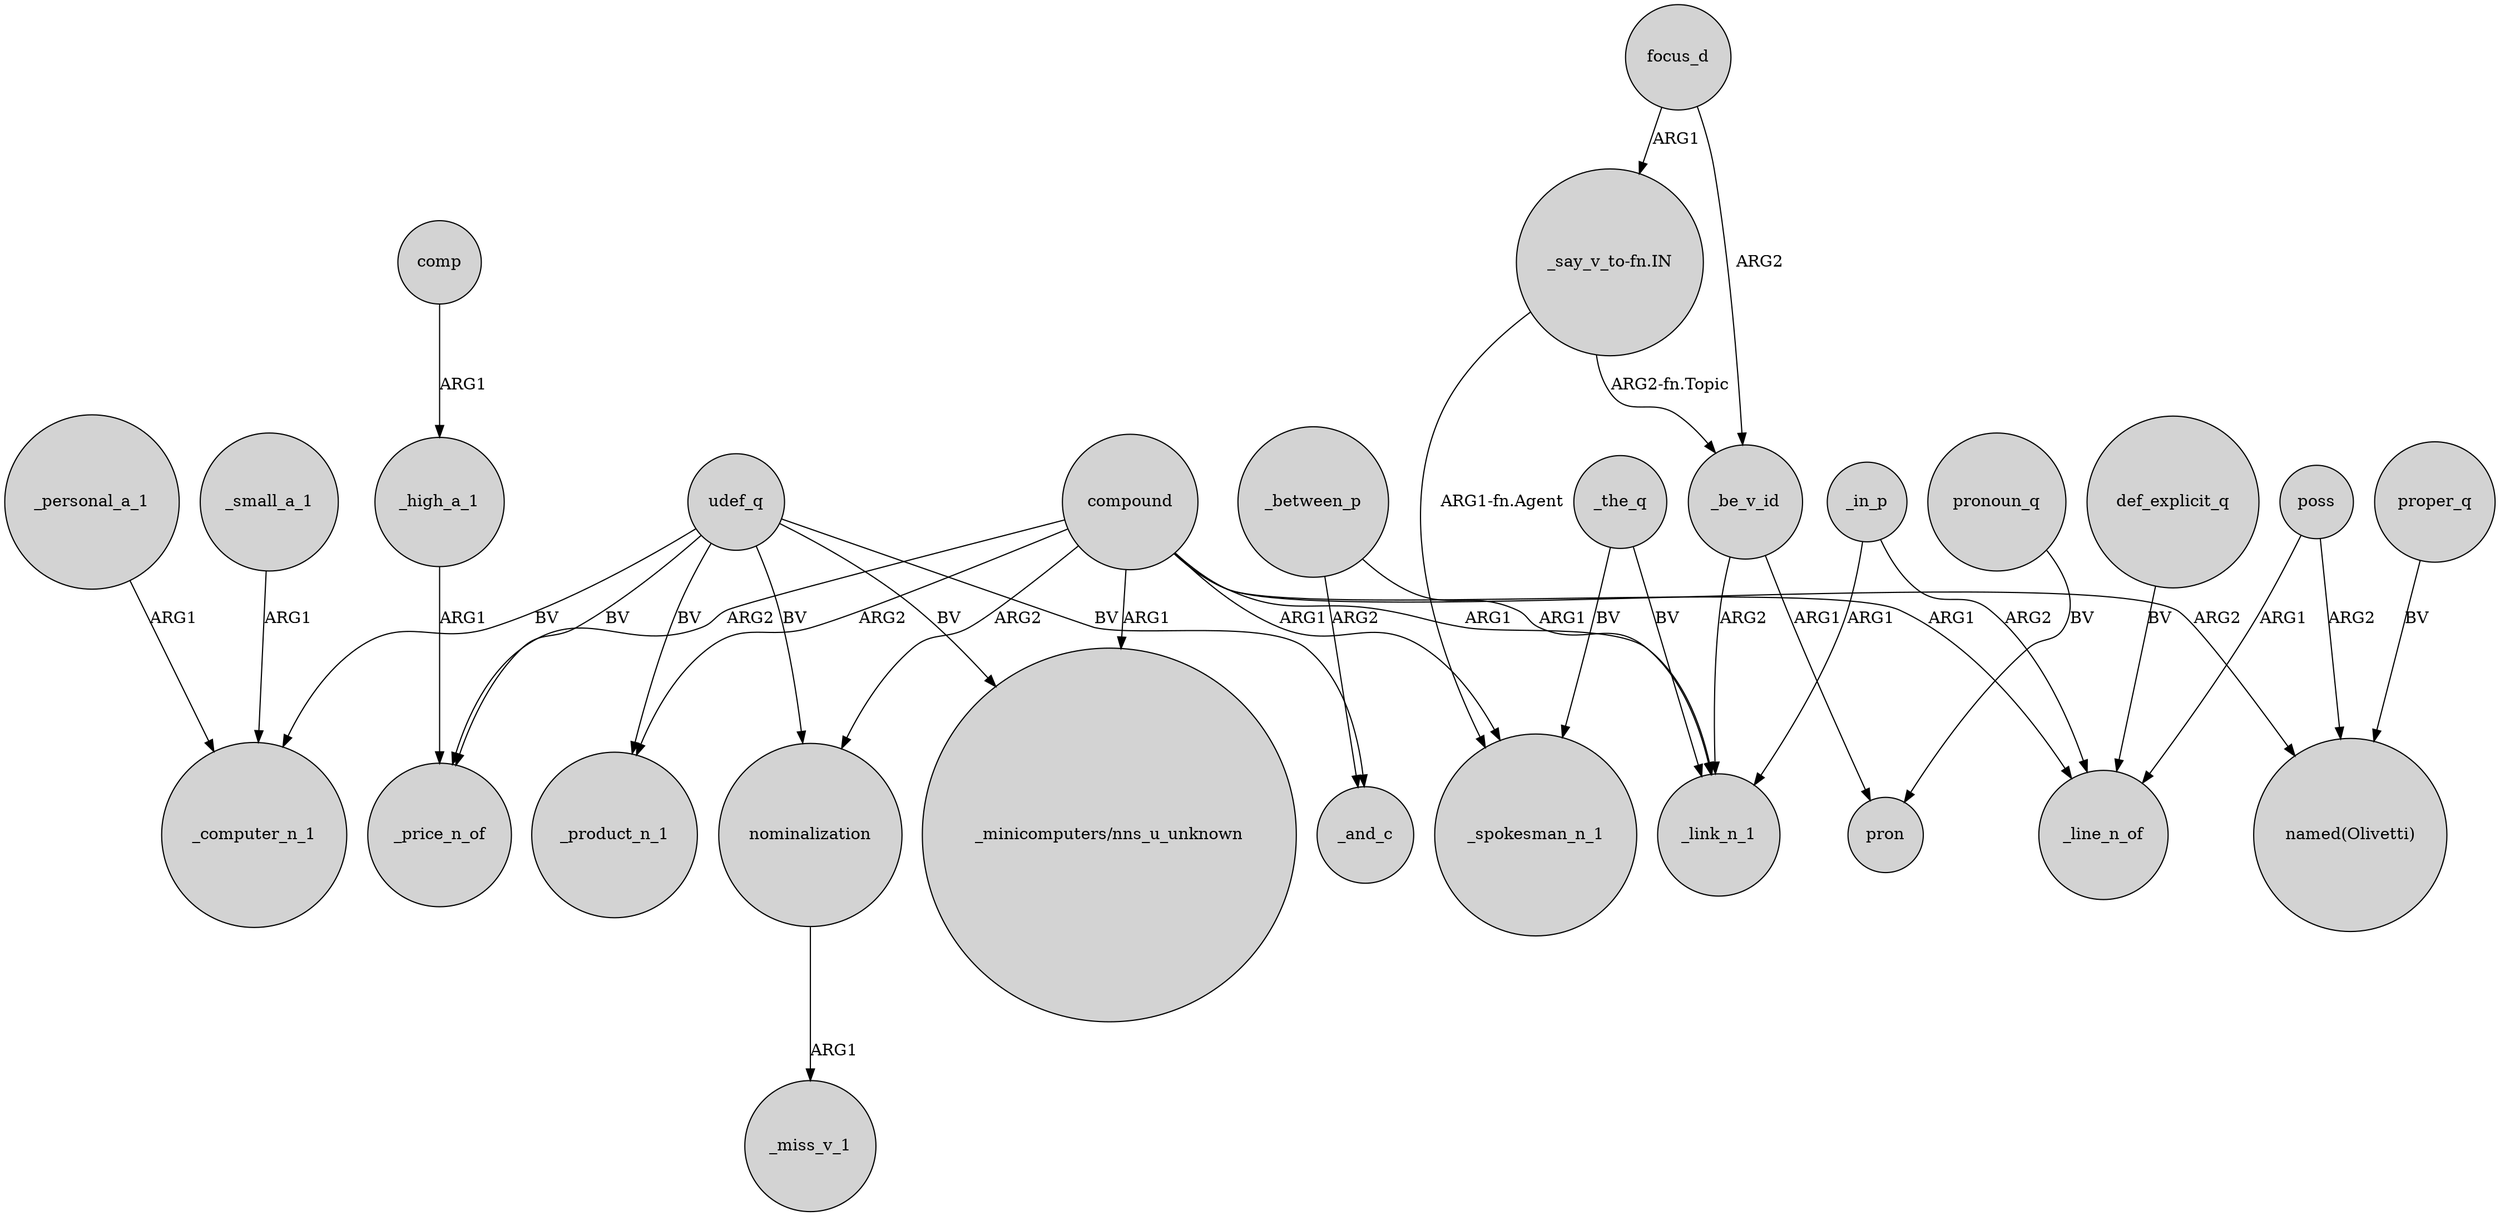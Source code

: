 digraph {
	node [shape=circle style=filled]
	focus_d -> _be_v_id [label=ARG2]
	compound -> _price_n_of [label=ARG2]
	udef_q -> _price_n_of [label=BV]
	_the_q -> _link_n_1 [label=BV]
	udef_q -> "_minicomputers/nns_u_unknown" [label=BV]
	def_explicit_q -> _line_n_of [label=BV]
	compound -> _link_n_1 [label=ARG1]
	compound -> nominalization [label=ARG2]
	compound -> _product_n_1 [label=ARG2]
	comp -> _high_a_1 [label=ARG1]
	proper_q -> "named(Olivetti)" [label=BV]
	_be_v_id -> pron [label=ARG1]
	udef_q -> _computer_n_1 [label=BV]
	nominalization -> _miss_v_1 [label=ARG1]
	_in_p -> _link_n_1 [label=ARG1]
	"_say_v_to-fn.IN" -> _spokesman_n_1 [label="ARG1-fn.Agent"]
	"_say_v_to-fn.IN" -> _be_v_id [label="ARG2-fn.Topic"]
	pronoun_q -> pron [label=BV]
	compound -> _line_n_of [label=ARG1]
	_high_a_1 -> _price_n_of [label=ARG1]
	compound -> _spokesman_n_1 [label=ARG1]
	poss -> _line_n_of [label=ARG1]
	compound -> "named(Olivetti)" [label=ARG2]
	_between_p -> _link_n_1 [label=ARG1]
	_personal_a_1 -> _computer_n_1 [label=ARG1]
	_between_p -> _and_c [label=ARG2]
	_in_p -> _line_n_of [label=ARG2]
	udef_q -> nominalization [label=BV]
	poss -> "named(Olivetti)" [label=ARG2]
	udef_q -> _product_n_1 [label=BV]
	compound -> "_minicomputers/nns_u_unknown" [label=ARG1]
	_the_q -> _spokesman_n_1 [label=BV]
	udef_q -> _and_c [label=BV]
	_small_a_1 -> _computer_n_1 [label=ARG1]
	_be_v_id -> _link_n_1 [label=ARG2]
	focus_d -> "_say_v_to-fn.IN" [label=ARG1]
}
